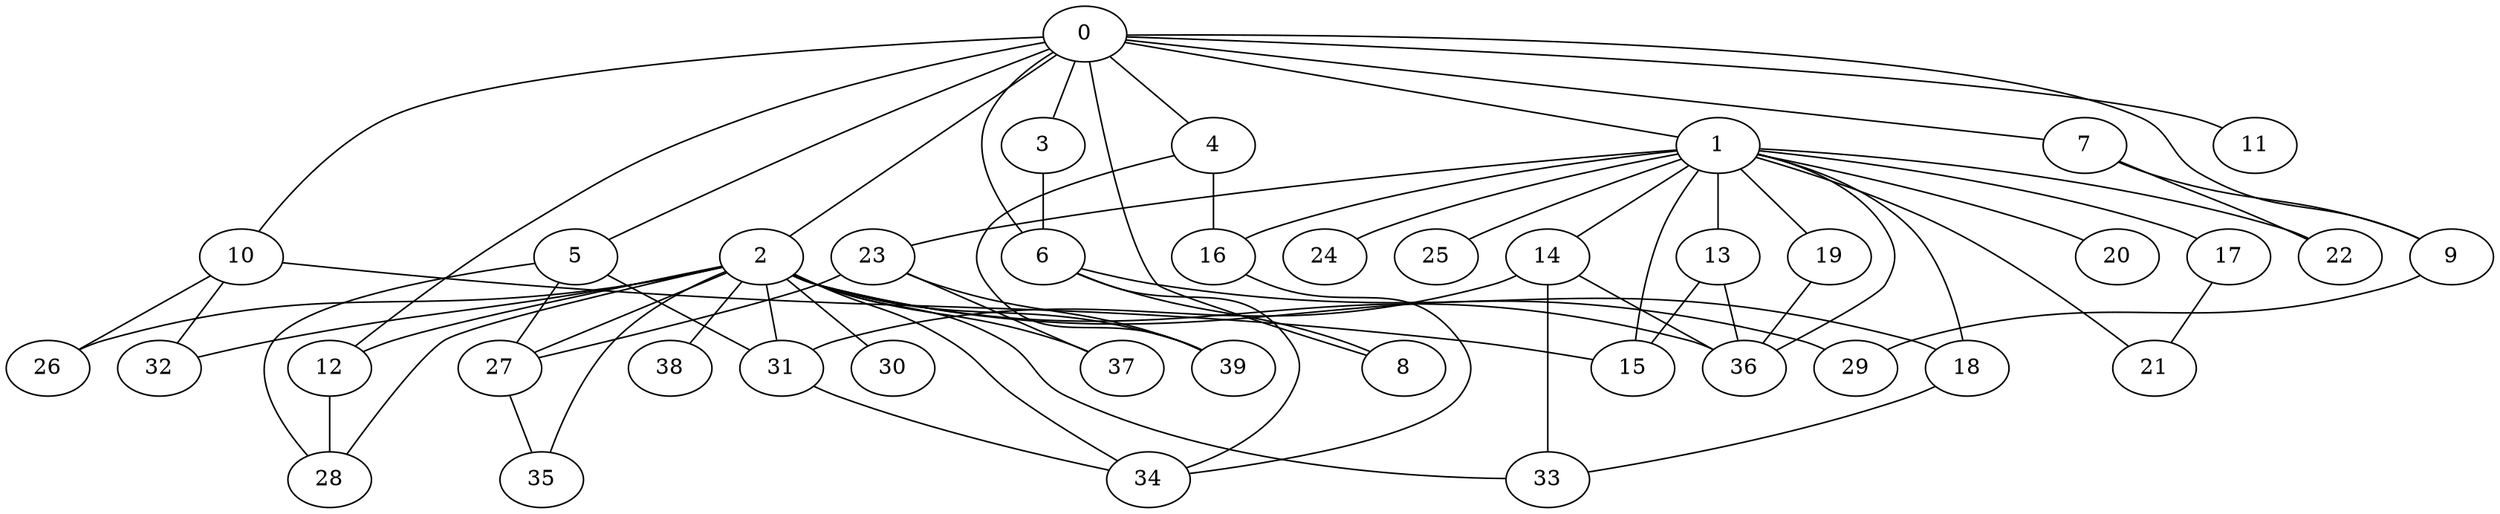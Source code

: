 
graph graphname {
    0 -- 1
0 -- 2
0 -- 3
0 -- 4
0 -- 5
0 -- 6
0 -- 7
0 -- 8
0 -- 9
0 -- 10
0 -- 11
0 -- 12
1 -- 13
1 -- 14
1 -- 15
1 -- 16
1 -- 17
1 -- 18
1 -- 19
1 -- 20
1 -- 21
1 -- 22
1 -- 23
1 -- 24
1 -- 25
1 -- 36
2 -- 32
2 -- 34
2 -- 35
2 -- 36
2 -- 37
2 -- 38
2 -- 33
2 -- 39
2 -- 26
2 -- 27
2 -- 28
2 -- 29
2 -- 30
2 -- 31
2 -- 12
3 -- 6
4 -- 16
4 -- 39
5 -- 31
5 -- 28
5 -- 27
6 -- 18
6 -- 8
6 -- 34
7 -- 22
7 -- 9
9 -- 29
10 -- 15
10 -- 26
10 -- 32
12 -- 28
13 -- 36
13 -- 15
14 -- 33
14 -- 31
14 -- 36
16 -- 34
17 -- 21
18 -- 33
19 -- 36
23 -- 37
23 -- 39
23 -- 27
27 -- 35
31 -- 34

}
